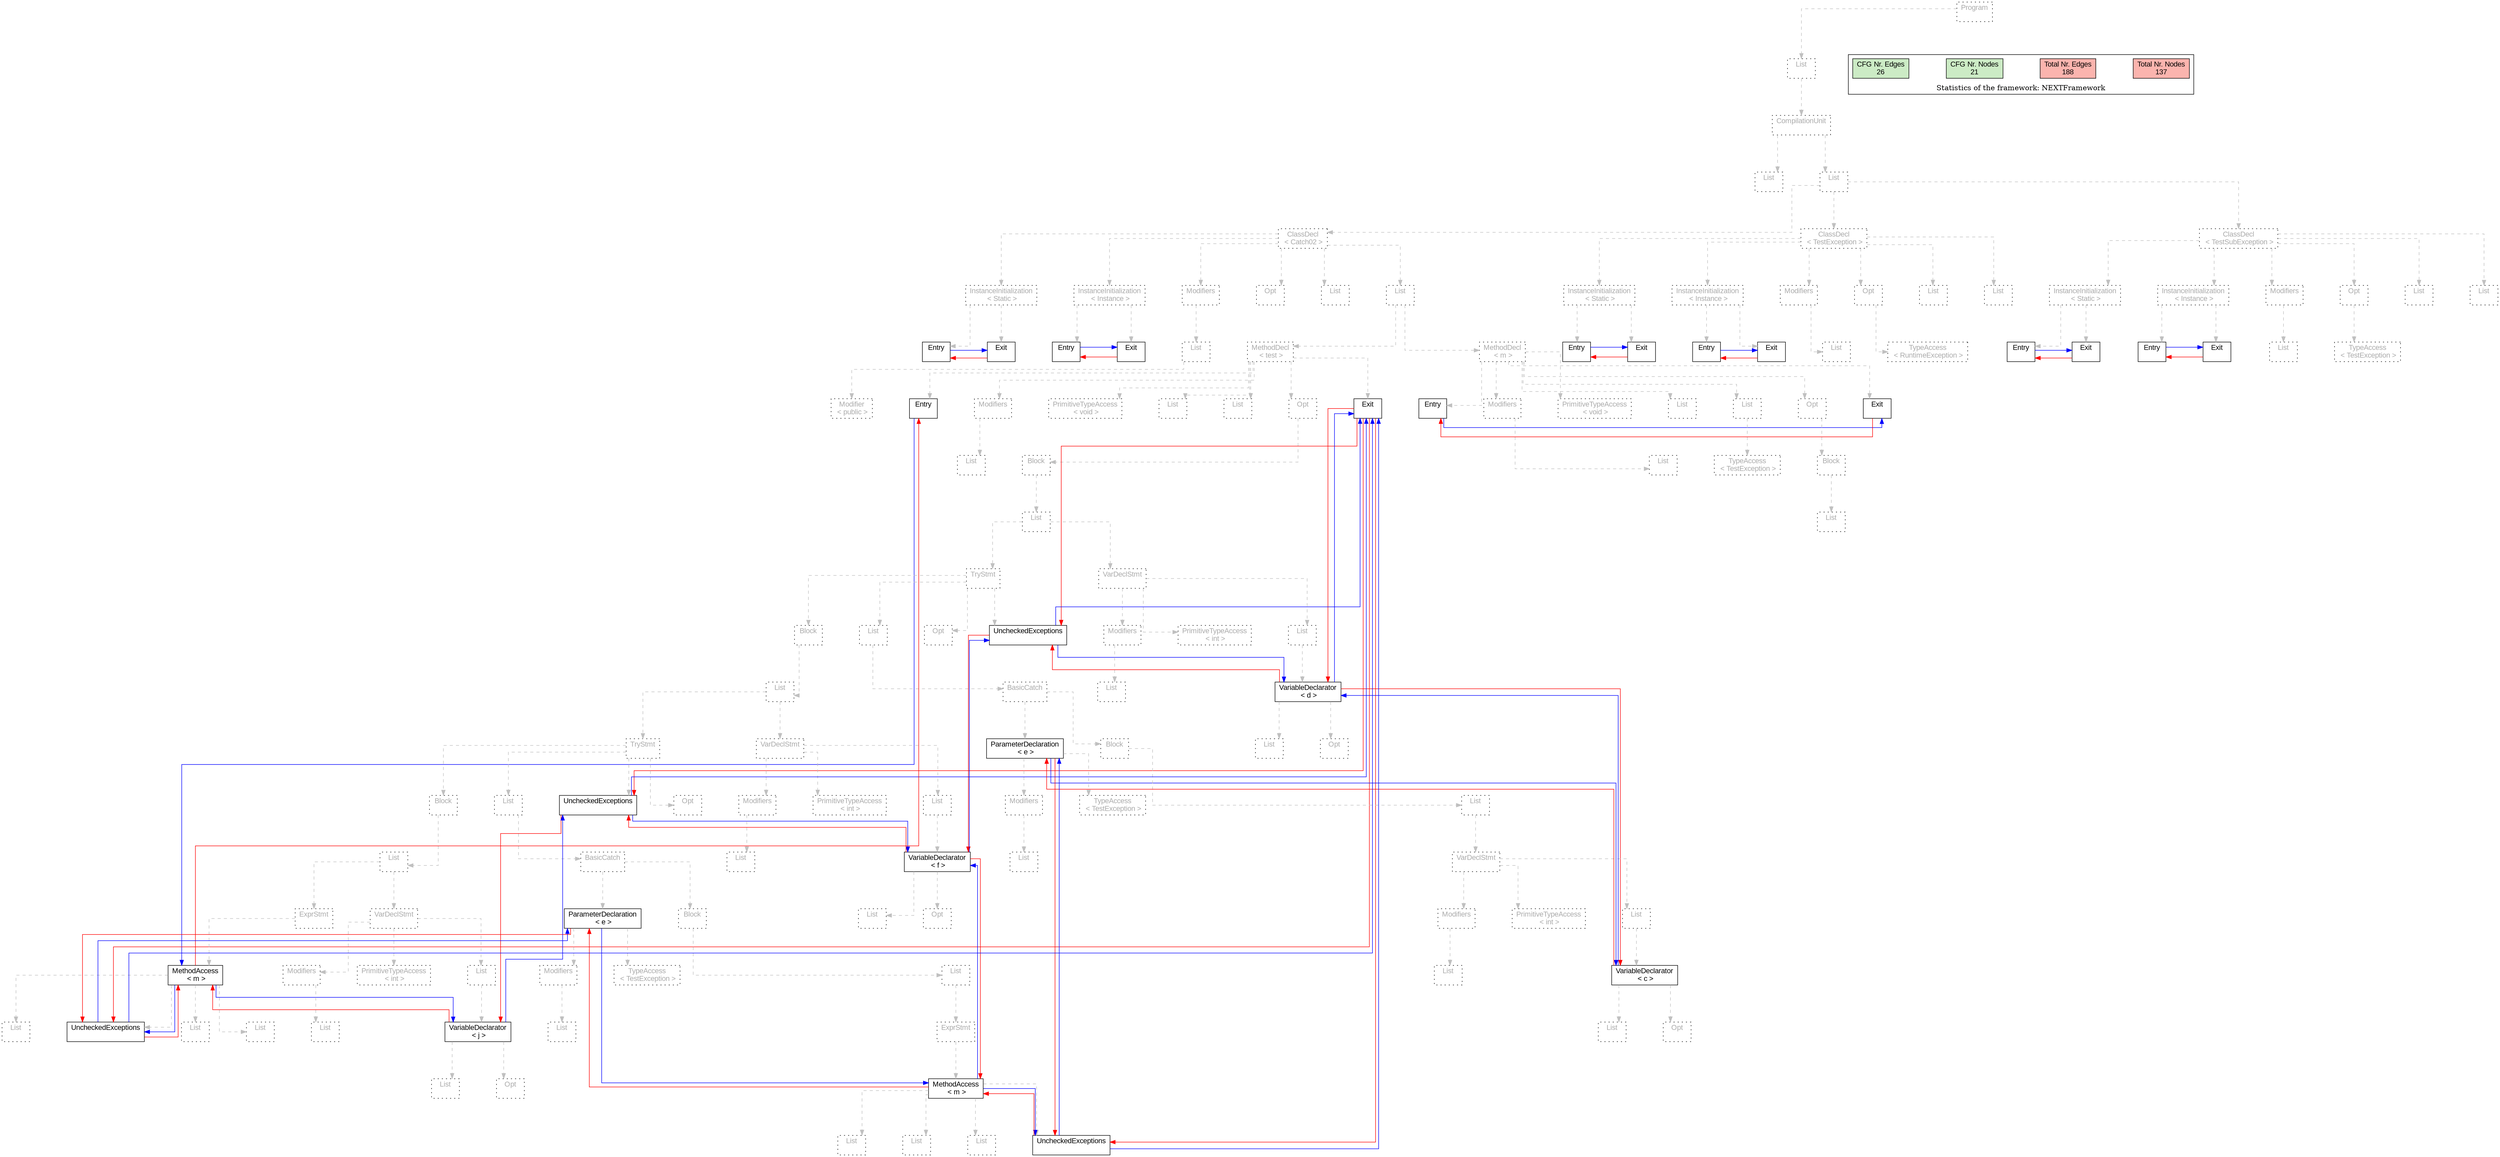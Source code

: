 digraph G {
graph [splines=ortho, nodesep="1", ranksep="1"]
node [shape=rect, fontname=Arial];
{ rank = same; "Program[0]"}
{ rank = same; "List[1]"}
{ rank = same; "CompilationUnit[2]"}
{ rank = same; "List[3]"; "List[4]"}
{ rank = same; "ClassDecl[5]"; "ClassDecl[119]"; "ClassDecl[142]"}
{ rank = same; "Modifiers[22]"; "Opt[25]"; "List[26]"; "List[27]"; "InstanceInitialization[6]"; "InstanceInitialization[14]"; "Modifiers[136]"; "Opt[138]"; "List[140]"; "List[141]"; "InstanceInitialization[120]"; "InstanceInitialization[128]"; "Modifiers[159]"; "Opt[161]"; "List[163]"; "List[164]"; "InstanceInitialization[143]"; "InstanceInitialization[151]"}
{ rank = same; "List[23]"; "MethodDecl[28]"; "MethodDecl[108]"; "Entry[7]"; "Exit[8]"; "Entry[15]"; "Exit[16]"; "List[137]"; "TypeAccess[139]"; "Entry[121]"; "Exit[122]"; "Entry[129]"; "Exit[130]"; "List[160]"; "TypeAccess[162]"; "Entry[144]"; "Exit[145]"; "Entry[152]"; "Exit[153]"}
{ rank = same; "Modifier[24]"; "Entry[29]"; "Modifiers[30]"; "PrimitiveTypeAccess[32]"; "List[33]"; "List[34]"; "Opt[35]"; "Exit[36]"; "Entry[109]"; "Modifiers[110]"; "PrimitiveTypeAccess[112]"; "List[113]"; "List[114]"; "Opt[116]"; "Exit[117]"}
{ rank = same; "List[31]"; "Block[36]"; "List[111]"; "TypeAccess[115]"; "Block[117]"}
{ rank = same; "List[37]"; "List[118]"}
{ rank = same; "TryStmt[38]"; "VarDeclStmt[100]"}
{ rank = same; "Block[39]"; "List[82]"; "Opt[98]"; "UncheckedExceptions[99]"; "Modifiers[101]"; "PrimitiveTypeAccess[103]"; "List[104]"}
{ rank = same; "List[40]"; "BasicCatch[83]"; "List[102]"; "VariableDeclarator[105]"}
{ rank = same; "TryStmt[41]"; "VarDeclStmt[74]"; "ParameterDeclaration[84]"; "Block[88]"; "List[106]"; "Opt[107]"}
{ rank = same; "Block[42]"; "List[58]"; "Opt[72]"; "UncheckedExceptions[73]"; "Modifiers[75]"; "PrimitiveTypeAccess[77]"; "List[78]"; "Modifiers[85]"; "TypeAccess[87]"; "List[89]"}
{ rank = same; "List[43]"; "BasicCatch[59]"; "List[76]"; "VariableDeclarator[79]"; "List[86]"; "VarDeclStmt[90]"}
{ rank = same; "MethodAccess[45]"; "Modifiers[51]"; "PrimitiveTypeAccess[53]"; "List[54]"; "Modifiers[61]"; "TypeAccess[63]"; "List[65]"; "List[92]"; "VariableDeclarator[95]"}
{ rank = same; "ExprStmt[44]"; "VarDeclStmt[50]"; "ParameterDeclaration[60]"; "Block[64]"; "List[80]"; "Opt[81]"; "Modifiers[91]"; "PrimitiveTypeAccess[93]"; "List[94]"}
{ rank = same; "List[56]"; "Opt[57]"; "MethodAccess[67]"}
{ rank = same; "List[47]"; "List[48]"; "List[49]"; "UncheckedExceptions[46]"; "List[52]"; "VariableDeclarator[55]"; "List[62]"; "ExprStmt[66]"; "List[96]"; "Opt[97]"}
{ rank = same; "List[69]"; "List[70]"; "List[71]"; "UncheckedExceptions[68]"}
"Program[0]" [label="Program\n ", style= dotted   fillcolor="#eeeeee" fontcolor="#aaaaaa"  ]
"List[1]" [label="List\n ", style= dotted   fillcolor="#eeeeee" fontcolor="#aaaaaa"  ]
"CompilationUnit[2]" [label="CompilationUnit\n ", style= dotted   fillcolor="#eeeeee" fontcolor="#aaaaaa"  ]
"List[3]" [label="List\n ", style= dotted   fillcolor="#eeeeee" fontcolor="#aaaaaa"  ]
"List[4]" [label="List\n ", style= dotted   fillcolor="#eeeeee" fontcolor="#aaaaaa"  ]
"ClassDecl[5]" [label="ClassDecl\n < Catch02 >", style= dotted   fillcolor="#eeeeee" fontcolor="#aaaaaa"  ]
"Modifiers[22]" [label="Modifiers\n ", style= dotted   fillcolor="#eeeeee" fontcolor="#aaaaaa"  ]
"List[23]" [label="List\n ", style= dotted   fillcolor="#eeeeee" fontcolor="#aaaaaa"  ]
"Modifier[24]" [label="Modifier\n < public >", style= dotted   fillcolor="#eeeeee" fontcolor="#aaaaaa"  ]
"Opt[25]" [label="Opt\n ", style= dotted   fillcolor="#eeeeee" fontcolor="#aaaaaa"  ]
"List[26]" [label="List\n ", style= dotted   fillcolor="#eeeeee" fontcolor="#aaaaaa"  ]
"List[27]" [label="List\n ", style= dotted   fillcolor="#eeeeee" fontcolor="#aaaaaa"  ]
"MethodDecl[28]" [label="MethodDecl\n < test >", style= dotted   fillcolor="#eeeeee" fontcolor="#aaaaaa"  ]
"Entry[29]" [label="Entry\n ", fillcolor=white   style=filled  ]
"Modifiers[30]" [label="Modifiers\n ", style= dotted   fillcolor="#eeeeee" fontcolor="#aaaaaa"  ]
"List[31]" [label="List\n ", style= dotted   fillcolor="#eeeeee" fontcolor="#aaaaaa"  ]
"PrimitiveTypeAccess[32]" [label="PrimitiveTypeAccess\n < void >", style= dotted   fillcolor="#eeeeee" fontcolor="#aaaaaa"  ]
"List[33]" [label="List\n ", style= dotted   fillcolor="#eeeeee" fontcolor="#aaaaaa"  ]
"List[34]" [label="List\n ", style= dotted   fillcolor="#eeeeee" fontcolor="#aaaaaa"  ]
"Opt[35]" [label="Opt\n ", style= dotted   fillcolor="#eeeeee" fontcolor="#aaaaaa"  ]
"Block[36]" [label="Block\n ", style= dotted   fillcolor="#eeeeee" fontcolor="#aaaaaa"  ]
"List[37]" [label="List\n ", style= dotted   fillcolor="#eeeeee" fontcolor="#aaaaaa"  ]
"TryStmt[38]" [label="TryStmt\n ", style= dotted   fillcolor="#eeeeee" fontcolor="#aaaaaa"  ]
"Block[39]" [label="Block\n ", style= dotted   fillcolor="#eeeeee" fontcolor="#aaaaaa"  ]
"List[40]" [label="List\n ", style= dotted   fillcolor="#eeeeee" fontcolor="#aaaaaa"  ]
"TryStmt[41]" [label="TryStmt\n ", style= dotted   fillcolor="#eeeeee" fontcolor="#aaaaaa"  ]
"Block[42]" [label="Block\n ", style= dotted   fillcolor="#eeeeee" fontcolor="#aaaaaa"  ]
"List[43]" [label="List\n ", style= dotted   fillcolor="#eeeeee" fontcolor="#aaaaaa"  ]
"ExprStmt[44]" [label="ExprStmt\n ", style= dotted   fillcolor="#eeeeee" fontcolor="#aaaaaa"  ]
"MethodAccess[45]" [label="MethodAccess\n < m >", fillcolor=white   style=filled  ]
"List[47]" [label="List\n ", style= dotted   fillcolor="#eeeeee" fontcolor="#aaaaaa"  ]
"List[48]" [label="List\n ", style= dotted   fillcolor="#eeeeee" fontcolor="#aaaaaa"  ]
"List[49]" [label="List\n ", style= dotted   fillcolor="#eeeeee" fontcolor="#aaaaaa"  ]
"UncheckedExceptions[46]" [label="UncheckedExceptions\n ", fillcolor=white   style=filled  ]
"VarDeclStmt[50]" [label="VarDeclStmt\n ", style= dotted   fillcolor="#eeeeee" fontcolor="#aaaaaa"  ]
"Modifiers[51]" [label="Modifiers\n ", style= dotted   fillcolor="#eeeeee" fontcolor="#aaaaaa"  ]
"List[52]" [label="List\n ", style= dotted   fillcolor="#eeeeee" fontcolor="#aaaaaa"  ]
"PrimitiveTypeAccess[53]" [label="PrimitiveTypeAccess\n < int >", style= dotted   fillcolor="#eeeeee" fontcolor="#aaaaaa"  ]
"List[54]" [label="List\n ", style= dotted   fillcolor="#eeeeee" fontcolor="#aaaaaa"  ]
"VariableDeclarator[55]" [label="VariableDeclarator\n < j >", fillcolor=white   style=filled  ]
"List[56]" [label="List\n ", style= dotted   fillcolor="#eeeeee" fontcolor="#aaaaaa"  ]
"Opt[57]" [label="Opt\n ", style= dotted   fillcolor="#eeeeee" fontcolor="#aaaaaa"  ]
"List[58]" [label="List\n ", style= dotted   fillcolor="#eeeeee" fontcolor="#aaaaaa"  ]
"BasicCatch[59]" [label="BasicCatch\n ", style= dotted   fillcolor="#eeeeee" fontcolor="#aaaaaa"  ]
"ParameterDeclaration[60]" [label="ParameterDeclaration\n < e >", fillcolor=white   style=filled  ]
"Modifiers[61]" [label="Modifiers\n ", style= dotted   fillcolor="#eeeeee" fontcolor="#aaaaaa"  ]
"List[62]" [label="List\n ", style= dotted   fillcolor="#eeeeee" fontcolor="#aaaaaa"  ]
"TypeAccess[63]" [label="TypeAccess\n < TestException >", style= dotted   fillcolor="#eeeeee" fontcolor="#aaaaaa"  ]
"Block[64]" [label="Block\n ", style= dotted   fillcolor="#eeeeee" fontcolor="#aaaaaa"  ]
"List[65]" [label="List\n ", style= dotted   fillcolor="#eeeeee" fontcolor="#aaaaaa"  ]
"ExprStmt[66]" [label="ExprStmt\n ", style= dotted   fillcolor="#eeeeee" fontcolor="#aaaaaa"  ]
"MethodAccess[67]" [label="MethodAccess\n < m >", fillcolor=white   style=filled  ]
"List[69]" [label="List\n ", style= dotted   fillcolor="#eeeeee" fontcolor="#aaaaaa"  ]
"List[70]" [label="List\n ", style= dotted   fillcolor="#eeeeee" fontcolor="#aaaaaa"  ]
"List[71]" [label="List\n ", style= dotted   fillcolor="#eeeeee" fontcolor="#aaaaaa"  ]
"UncheckedExceptions[68]" [label="UncheckedExceptions\n ", fillcolor=white   style=filled  ]
"Opt[72]" [label="Opt\n ", style= dotted   fillcolor="#eeeeee" fontcolor="#aaaaaa"  ]
"UncheckedExceptions[73]" [label="UncheckedExceptions\n ", fillcolor=white   style=filled  ]
"VarDeclStmt[74]" [label="VarDeclStmt\n ", style= dotted   fillcolor="#eeeeee" fontcolor="#aaaaaa"  ]
"Modifiers[75]" [label="Modifiers\n ", style= dotted   fillcolor="#eeeeee" fontcolor="#aaaaaa"  ]
"List[76]" [label="List\n ", style= dotted   fillcolor="#eeeeee" fontcolor="#aaaaaa"  ]
"PrimitiveTypeAccess[77]" [label="PrimitiveTypeAccess\n < int >", style= dotted   fillcolor="#eeeeee" fontcolor="#aaaaaa"  ]
"List[78]" [label="List\n ", style= dotted   fillcolor="#eeeeee" fontcolor="#aaaaaa"  ]
"VariableDeclarator[79]" [label="VariableDeclarator\n < f >", fillcolor=white   style=filled  ]
"List[80]" [label="List\n ", style= dotted   fillcolor="#eeeeee" fontcolor="#aaaaaa"  ]
"Opt[81]" [label="Opt\n ", style= dotted   fillcolor="#eeeeee" fontcolor="#aaaaaa"  ]
"List[82]" [label="List\n ", style= dotted   fillcolor="#eeeeee" fontcolor="#aaaaaa"  ]
"BasicCatch[83]" [label="BasicCatch\n ", style= dotted   fillcolor="#eeeeee" fontcolor="#aaaaaa"  ]
"ParameterDeclaration[84]" [label="ParameterDeclaration\n < e >", fillcolor=white   style=filled  ]
"Modifiers[85]" [label="Modifiers\n ", style= dotted   fillcolor="#eeeeee" fontcolor="#aaaaaa"  ]
"List[86]" [label="List\n ", style= dotted   fillcolor="#eeeeee" fontcolor="#aaaaaa"  ]
"TypeAccess[87]" [label="TypeAccess\n < TestException >", style= dotted   fillcolor="#eeeeee" fontcolor="#aaaaaa"  ]
"Block[88]" [label="Block\n ", style= dotted   fillcolor="#eeeeee" fontcolor="#aaaaaa"  ]
"List[89]" [label="List\n ", style= dotted   fillcolor="#eeeeee" fontcolor="#aaaaaa"  ]
"VarDeclStmt[90]" [label="VarDeclStmt\n ", style= dotted   fillcolor="#eeeeee" fontcolor="#aaaaaa"  ]
"Modifiers[91]" [label="Modifiers\n ", style= dotted   fillcolor="#eeeeee" fontcolor="#aaaaaa"  ]
"List[92]" [label="List\n ", style= dotted   fillcolor="#eeeeee" fontcolor="#aaaaaa"  ]
"PrimitiveTypeAccess[93]" [label="PrimitiveTypeAccess\n < int >", style= dotted   fillcolor="#eeeeee" fontcolor="#aaaaaa"  ]
"List[94]" [label="List\n ", style= dotted   fillcolor="#eeeeee" fontcolor="#aaaaaa"  ]
"VariableDeclarator[95]" [label="VariableDeclarator\n < c >", fillcolor=white   style=filled  ]
"List[96]" [label="List\n ", style= dotted   fillcolor="#eeeeee" fontcolor="#aaaaaa"  ]
"Opt[97]" [label="Opt\n ", style= dotted   fillcolor="#eeeeee" fontcolor="#aaaaaa"  ]
"Opt[98]" [label="Opt\n ", style= dotted   fillcolor="#eeeeee" fontcolor="#aaaaaa"  ]
"UncheckedExceptions[99]" [label="UncheckedExceptions\n ", fillcolor=white   style=filled  ]
"VarDeclStmt[100]" [label="VarDeclStmt\n ", style= dotted   fillcolor="#eeeeee" fontcolor="#aaaaaa"  ]
"Modifiers[101]" [label="Modifiers\n ", style= dotted   fillcolor="#eeeeee" fontcolor="#aaaaaa"  ]
"List[102]" [label="List\n ", style= dotted   fillcolor="#eeeeee" fontcolor="#aaaaaa"  ]
"PrimitiveTypeAccess[103]" [label="PrimitiveTypeAccess\n < int >", style= dotted   fillcolor="#eeeeee" fontcolor="#aaaaaa"  ]
"List[104]" [label="List\n ", style= dotted   fillcolor="#eeeeee" fontcolor="#aaaaaa"  ]
"VariableDeclarator[105]" [label="VariableDeclarator\n < d >", fillcolor=white   style=filled  ]
"List[106]" [label="List\n ", style= dotted   fillcolor="#eeeeee" fontcolor="#aaaaaa"  ]
"Opt[107]" [label="Opt\n ", style= dotted   fillcolor="#eeeeee" fontcolor="#aaaaaa"  ]
"Exit[36]" [label="Exit\n ", fillcolor=white   style=filled  ]
"MethodDecl[108]" [label="MethodDecl\n < m >", style= dotted   fillcolor="#eeeeee" fontcolor="#aaaaaa"  ]
"Entry[109]" [label="Entry\n ", fillcolor=white   style=filled  ]
"Modifiers[110]" [label="Modifiers\n ", style= dotted   fillcolor="#eeeeee" fontcolor="#aaaaaa"  ]
"List[111]" [label="List\n ", style= dotted   fillcolor="#eeeeee" fontcolor="#aaaaaa"  ]
"PrimitiveTypeAccess[112]" [label="PrimitiveTypeAccess\n < void >", style= dotted   fillcolor="#eeeeee" fontcolor="#aaaaaa"  ]
"List[113]" [label="List\n ", style= dotted   fillcolor="#eeeeee" fontcolor="#aaaaaa"  ]
"List[114]" [label="List\n ", style= dotted   fillcolor="#eeeeee" fontcolor="#aaaaaa"  ]
"TypeAccess[115]" [label="TypeAccess\n < TestException >", style= dotted   fillcolor="#eeeeee" fontcolor="#aaaaaa"  ]
"Opt[116]" [label="Opt\n ", style= dotted   fillcolor="#eeeeee" fontcolor="#aaaaaa"  ]
"Block[117]" [label="Block\n ", style= dotted   fillcolor="#eeeeee" fontcolor="#aaaaaa"  ]
"List[118]" [label="List\n ", style= dotted   fillcolor="#eeeeee" fontcolor="#aaaaaa"  ]
"Exit[117]" [label="Exit\n ", fillcolor=white   style=filled  ]
"InstanceInitialization[6]" [label="InstanceInitialization\n < Instance >", style= dotted   fillcolor="#eeeeee" fontcolor="#aaaaaa"  ]
"Entry[7]" [label="Entry\n ", fillcolor=white   style=filled  ]
"Exit[8]" [label="Exit\n ", fillcolor=white   style=filled  ]
"InstanceInitialization[14]" [label="InstanceInitialization\n < Static >", style= dotted   fillcolor="#eeeeee" fontcolor="#aaaaaa"  ]
"Entry[15]" [label="Entry\n ", fillcolor=white   style=filled  ]
"Exit[16]" [label="Exit\n ", fillcolor=white   style=filled  ]
"ClassDecl[119]" [label="ClassDecl\n < TestException >", style= dotted   fillcolor="#eeeeee" fontcolor="#aaaaaa"  ]
"Modifiers[136]" [label="Modifiers\n ", style= dotted   fillcolor="#eeeeee" fontcolor="#aaaaaa"  ]
"List[137]" [label="List\n ", style= dotted   fillcolor="#eeeeee" fontcolor="#aaaaaa"  ]
"Opt[138]" [label="Opt\n ", style= dotted   fillcolor="#eeeeee" fontcolor="#aaaaaa"  ]
"TypeAccess[139]" [label="TypeAccess\n < RuntimeException >", style= dotted   fillcolor="#eeeeee" fontcolor="#aaaaaa"  ]
"List[140]" [label="List\n ", style= dotted   fillcolor="#eeeeee" fontcolor="#aaaaaa"  ]
"List[141]" [label="List\n ", style= dotted   fillcolor="#eeeeee" fontcolor="#aaaaaa"  ]
"InstanceInitialization[120]" [label="InstanceInitialization\n < Instance >", style= dotted   fillcolor="#eeeeee" fontcolor="#aaaaaa"  ]
"Entry[121]" [label="Entry\n ", fillcolor=white   style=filled  ]
"Exit[122]" [label="Exit\n ", fillcolor=white   style=filled  ]
"InstanceInitialization[128]" [label="InstanceInitialization\n < Static >", style= dotted   fillcolor="#eeeeee" fontcolor="#aaaaaa"  ]
"Entry[129]" [label="Entry\n ", fillcolor=white   style=filled  ]
"Exit[130]" [label="Exit\n ", fillcolor=white   style=filled  ]
"ClassDecl[142]" [label="ClassDecl\n < TestSubException >", style= dotted   fillcolor="#eeeeee" fontcolor="#aaaaaa"  ]
"Modifiers[159]" [label="Modifiers\n ", style= dotted   fillcolor="#eeeeee" fontcolor="#aaaaaa"  ]
"List[160]" [label="List\n ", style= dotted   fillcolor="#eeeeee" fontcolor="#aaaaaa"  ]
"Opt[161]" [label="Opt\n ", style= dotted   fillcolor="#eeeeee" fontcolor="#aaaaaa"  ]
"TypeAccess[162]" [label="TypeAccess\n < TestException >", style= dotted   fillcolor="#eeeeee" fontcolor="#aaaaaa"  ]
"List[163]" [label="List\n ", style= dotted   fillcolor="#eeeeee" fontcolor="#aaaaaa"  ]
"List[164]" [label="List\n ", style= dotted   fillcolor="#eeeeee" fontcolor="#aaaaaa"  ]
"InstanceInitialization[143]" [label="InstanceInitialization\n < Instance >", style= dotted   fillcolor="#eeeeee" fontcolor="#aaaaaa"  ]
"Entry[144]" [label="Entry\n ", fillcolor=white   style=filled  ]
"Exit[145]" [label="Exit\n ", fillcolor=white   style=filled  ]
"InstanceInitialization[151]" [label="InstanceInitialization\n < Static >", style= dotted   fillcolor="#eeeeee" fontcolor="#aaaaaa"  ]
"Entry[152]" [label="Entry\n ", fillcolor=white   style=filled  ]
"Exit[153]" [label="Exit\n ", fillcolor=white   style=filled  ]
"CompilationUnit[2]" -> "List[3]" [style=dashed, color=gray]
"List[23]" -> "Modifier[24]" [style=dashed, color=gray]
"Modifiers[22]" -> "List[23]" [style=dashed, color=gray]
"ClassDecl[5]" -> "Modifiers[22]" [style=dashed, color=gray]
"ClassDecl[5]" -> "Opt[25]" [style=dashed, color=gray]
"ClassDecl[5]" -> "List[26]" [style=dashed, color=gray]
"MethodDecl[28]" -> "Entry[29]" [style=dashed, color=gray]
"Modifiers[30]" -> "List[31]" [style=dashed, color=gray]
"MethodDecl[28]" -> "Modifiers[30]" [style=dashed, color=gray]
"MethodDecl[28]" -> "PrimitiveTypeAccess[32]" [style=dashed, color=gray]
"MethodDecl[28]" -> "List[33]" [style=dashed, color=gray]
"MethodDecl[28]" -> "List[34]" [style=dashed, color=gray]
"MethodAccess[45]" -> "List[47]" [style=dashed, color=gray]
"MethodAccess[45]" -> "List[48]" [style=dashed, color=gray]
"MethodAccess[45]" -> "List[49]" [style=dashed, color=gray]
"MethodAccess[45]" -> "UncheckedExceptions[46]" [style=dashed, color=gray]
"ExprStmt[44]" -> "MethodAccess[45]" [style=dashed, color=gray]
"List[43]" -> "ExprStmt[44]" [style=dashed, color=gray]
"Modifiers[51]" -> "List[52]" [style=dashed, color=gray]
"VarDeclStmt[50]" -> "Modifiers[51]" [style=dashed, color=gray]
"VarDeclStmt[50]" -> "PrimitiveTypeAccess[53]" [style=dashed, color=gray]
"VariableDeclarator[55]" -> "List[56]" [style=dashed, color=gray]
"VariableDeclarator[55]" -> "Opt[57]" [style=dashed, color=gray]
"List[54]" -> "VariableDeclarator[55]" [style=dashed, color=gray]
"VarDeclStmt[50]" -> "List[54]" [style=dashed, color=gray]
"List[43]" -> "VarDeclStmt[50]" [style=dashed, color=gray]
"Block[42]" -> "List[43]" [style=dashed, color=gray]
"TryStmt[41]" -> "Block[42]" [style=dashed, color=gray]
"Modifiers[61]" -> "List[62]" [style=dashed, color=gray]
"ParameterDeclaration[60]" -> "Modifiers[61]" [style=dashed, color=gray]
"ParameterDeclaration[60]" -> "TypeAccess[63]" [style=dashed, color=gray]
"BasicCatch[59]" -> "ParameterDeclaration[60]" [style=dashed, color=gray]
"MethodAccess[67]" -> "List[69]" [style=dashed, color=gray]
"MethodAccess[67]" -> "List[70]" [style=dashed, color=gray]
"MethodAccess[67]" -> "List[71]" [style=dashed, color=gray]
"MethodAccess[67]" -> "UncheckedExceptions[68]" [style=dashed, color=gray]
"ExprStmt[66]" -> "MethodAccess[67]" [style=dashed, color=gray]
"List[65]" -> "ExprStmt[66]" [style=dashed, color=gray]
"Block[64]" -> "List[65]" [style=dashed, color=gray]
"BasicCatch[59]" -> "Block[64]" [style=dashed, color=gray]
"List[58]" -> "BasicCatch[59]" [style=dashed, color=gray]
"TryStmt[41]" -> "List[58]" [style=dashed, color=gray]
"TryStmt[41]" -> "Opt[72]" [style=dashed, color=gray]
"TryStmt[41]" -> "UncheckedExceptions[73]" [style=dashed, color=gray]
"List[40]" -> "TryStmt[41]" [style=dashed, color=gray]
"Modifiers[75]" -> "List[76]" [style=dashed, color=gray]
"VarDeclStmt[74]" -> "Modifiers[75]" [style=dashed, color=gray]
"VarDeclStmt[74]" -> "PrimitiveTypeAccess[77]" [style=dashed, color=gray]
"VariableDeclarator[79]" -> "List[80]" [style=dashed, color=gray]
"VariableDeclarator[79]" -> "Opt[81]" [style=dashed, color=gray]
"List[78]" -> "VariableDeclarator[79]" [style=dashed, color=gray]
"VarDeclStmt[74]" -> "List[78]" [style=dashed, color=gray]
"List[40]" -> "VarDeclStmt[74]" [style=dashed, color=gray]
"Block[39]" -> "List[40]" [style=dashed, color=gray]
"TryStmt[38]" -> "Block[39]" [style=dashed, color=gray]
"Modifiers[85]" -> "List[86]" [style=dashed, color=gray]
"ParameterDeclaration[84]" -> "Modifiers[85]" [style=dashed, color=gray]
"ParameterDeclaration[84]" -> "TypeAccess[87]" [style=dashed, color=gray]
"BasicCatch[83]" -> "ParameterDeclaration[84]" [style=dashed, color=gray]
"Modifiers[91]" -> "List[92]" [style=dashed, color=gray]
"VarDeclStmt[90]" -> "Modifiers[91]" [style=dashed, color=gray]
"VarDeclStmt[90]" -> "PrimitiveTypeAccess[93]" [style=dashed, color=gray]
"VariableDeclarator[95]" -> "List[96]" [style=dashed, color=gray]
"VariableDeclarator[95]" -> "Opt[97]" [style=dashed, color=gray]
"List[94]" -> "VariableDeclarator[95]" [style=dashed, color=gray]
"VarDeclStmt[90]" -> "List[94]" [style=dashed, color=gray]
"List[89]" -> "VarDeclStmt[90]" [style=dashed, color=gray]
"Block[88]" -> "List[89]" [style=dashed, color=gray]
"BasicCatch[83]" -> "Block[88]" [style=dashed, color=gray]
"List[82]" -> "BasicCatch[83]" [style=dashed, color=gray]
"TryStmt[38]" -> "List[82]" [style=dashed, color=gray]
"TryStmt[38]" -> "Opt[98]" [style=dashed, color=gray]
"TryStmt[38]" -> "UncheckedExceptions[99]" [style=dashed, color=gray]
"List[37]" -> "TryStmt[38]" [style=dashed, color=gray]
"Modifiers[101]" -> "List[102]" [style=dashed, color=gray]
"VarDeclStmt[100]" -> "Modifiers[101]" [style=dashed, color=gray]
"VarDeclStmt[100]" -> "PrimitiveTypeAccess[103]" [style=dashed, color=gray]
"VariableDeclarator[105]" -> "List[106]" [style=dashed, color=gray]
"VariableDeclarator[105]" -> "Opt[107]" [style=dashed, color=gray]
"List[104]" -> "VariableDeclarator[105]" [style=dashed, color=gray]
"VarDeclStmt[100]" -> "List[104]" [style=dashed, color=gray]
"List[37]" -> "VarDeclStmt[100]" [style=dashed, color=gray]
"Block[36]" -> "List[37]" [style=dashed, color=gray]
"Opt[35]" -> "Block[36]" [style=dashed, color=gray]
"MethodDecl[28]" -> "Opt[35]" [style=dashed, color=gray]
"MethodDecl[28]" -> "Exit[36]" [style=dashed, color=gray]
"List[27]" -> "MethodDecl[28]" [style=dashed, color=gray]
"MethodDecl[108]" -> "Entry[109]" [style=dashed, color=gray]
"Modifiers[110]" -> "List[111]" [style=dashed, color=gray]
"MethodDecl[108]" -> "Modifiers[110]" [style=dashed, color=gray]
"MethodDecl[108]" -> "PrimitiveTypeAccess[112]" [style=dashed, color=gray]
"MethodDecl[108]" -> "List[113]" [style=dashed, color=gray]
"List[114]" -> "TypeAccess[115]" [style=dashed, color=gray]
"MethodDecl[108]" -> "List[114]" [style=dashed, color=gray]
"Block[117]" -> "List[118]" [style=dashed, color=gray]
"Opt[116]" -> "Block[117]" [style=dashed, color=gray]
"MethodDecl[108]" -> "Opt[116]" [style=dashed, color=gray]
"MethodDecl[108]" -> "Exit[117]" [style=dashed, color=gray]
"List[27]" -> "MethodDecl[108]" [style=dashed, color=gray]
"ClassDecl[5]" -> "List[27]" [style=dashed, color=gray]
"InstanceInitialization[6]" -> "Entry[7]" [style=dashed, color=gray]
"InstanceInitialization[6]" -> "Exit[8]" [style=dashed, color=gray]
"InstanceInitialization[14]" -> "Entry[15]" [style=dashed, color=gray]
"InstanceInitialization[14]" -> "Exit[16]" [style=dashed, color=gray]
"ClassDecl[5]" -> "InstanceInitialization[6]" [style=dashed, color=gray]
"ClassDecl[5]" -> "InstanceInitialization[14]" [style=dashed, color=gray]
"List[4]" -> "ClassDecl[5]" [style=dashed, color=gray]
"Modifiers[136]" -> "List[137]" [style=dashed, color=gray]
"ClassDecl[119]" -> "Modifiers[136]" [style=dashed, color=gray]
"Opt[138]" -> "TypeAccess[139]" [style=dashed, color=gray]
"ClassDecl[119]" -> "Opt[138]" [style=dashed, color=gray]
"ClassDecl[119]" -> "List[140]" [style=dashed, color=gray]
"ClassDecl[119]" -> "List[141]" [style=dashed, color=gray]
"InstanceInitialization[120]" -> "Entry[121]" [style=dashed, color=gray]
"InstanceInitialization[120]" -> "Exit[122]" [style=dashed, color=gray]
"InstanceInitialization[128]" -> "Entry[129]" [style=dashed, color=gray]
"InstanceInitialization[128]" -> "Exit[130]" [style=dashed, color=gray]
"ClassDecl[119]" -> "InstanceInitialization[120]" [style=dashed, color=gray]
"ClassDecl[119]" -> "InstanceInitialization[128]" [style=dashed, color=gray]
"List[4]" -> "ClassDecl[119]" [style=dashed, color=gray]
"Modifiers[159]" -> "List[160]" [style=dashed, color=gray]
"ClassDecl[142]" -> "Modifiers[159]" [style=dashed, color=gray]
"Opt[161]" -> "TypeAccess[162]" [style=dashed, color=gray]
"ClassDecl[142]" -> "Opt[161]" [style=dashed, color=gray]
"ClassDecl[142]" -> "List[163]" [style=dashed, color=gray]
"ClassDecl[142]" -> "List[164]" [style=dashed, color=gray]
"InstanceInitialization[143]" -> "Entry[144]" [style=dashed, color=gray]
"InstanceInitialization[143]" -> "Exit[145]" [style=dashed, color=gray]
"InstanceInitialization[151]" -> "Entry[152]" [style=dashed, color=gray]
"InstanceInitialization[151]" -> "Exit[153]" [style=dashed, color=gray]
"ClassDecl[142]" -> "InstanceInitialization[143]" [style=dashed, color=gray]
"ClassDecl[142]" -> "InstanceInitialization[151]" [style=dashed, color=gray]
"List[4]" -> "ClassDecl[142]" [style=dashed, color=gray]
"CompilationUnit[2]" -> "List[4]" [style=dashed, color=gray]
"List[1]" -> "CompilationUnit[2]" [style=dashed, color=gray]
"Program[0]" -> "List[1]" [style=dashed, color=gray]
"Exit[16]" -> "Entry[15]" [color=red, constraint=false]
"Entry[15]" -> "Exit[16]" [color=blue, constraint=false, xlabel=" "] 
"Exit[8]" -> "Entry[7]" [color=red, constraint=false]
"Entry[7]" -> "Exit[8]" [color=blue, constraint=false, xlabel=" "] 
"Exit[36]" -> "UncheckedExceptions[99]" [color=red, constraint=false]
"Exit[36]" -> "UncheckedExceptions[73]" [color=red, constraint=false]
"Exit[36]" -> "UncheckedExceptions[46]" [color=red, constraint=false]
"Exit[36]" -> "UncheckedExceptions[68]" [color=red, constraint=false]
"Exit[36]" -> "VariableDeclarator[105]" [color=red, constraint=false]
"VariableDeclarator[105]" -> "Exit[36]" [color=blue, constraint=false, xlabel=" "] 
"VariableDeclarator[105]" -> "UncheckedExceptions[99]" [color=red, constraint=false]
"VariableDeclarator[105]" -> "VariableDeclarator[95]" [color=red, constraint=false]
"UncheckedExceptions[99]" -> "Exit[36]" [color=blue, constraint=false, xlabel=" "] 
"UncheckedExceptions[99]" -> "VariableDeclarator[105]" [color=blue, constraint=false, xlabel=" "] 
"UncheckedExceptions[99]" -> "VariableDeclarator[79]" [color=red, constraint=false]
"VariableDeclarator[79]" -> "UncheckedExceptions[99]" [color=blue, constraint=false, xlabel=" "] 
"VariableDeclarator[79]" -> "UncheckedExceptions[73]" [color=red, constraint=false]
"VariableDeclarator[79]" -> "MethodAccess[67]" [color=red, constraint=false]
"UncheckedExceptions[73]" -> "Exit[36]" [color=blue, constraint=false, xlabel=" "] 
"UncheckedExceptions[73]" -> "VariableDeclarator[79]" [color=blue, constraint=false, xlabel=" "] 
"UncheckedExceptions[73]" -> "VariableDeclarator[55]" [color=red, constraint=false]
"VariableDeclarator[55]" -> "UncheckedExceptions[73]" [color=blue, constraint=false, xlabel=" "] 
"VariableDeclarator[55]" -> "MethodAccess[45]" [color=red, constraint=false]
"VariableDeclarator[95]" -> "VariableDeclarator[105]" [color=blue, constraint=false, xlabel=" "] 
"VariableDeclarator[95]" -> "ParameterDeclaration[84]" [color=red, constraint=false]
"ParameterDeclaration[84]" -> "VariableDeclarator[95]" [color=blue, constraint=false, xlabel=" "] 
"ParameterDeclaration[84]" -> "UncheckedExceptions[68]" [color=red, constraint=false]
"UncheckedExceptions[68]" -> "ParameterDeclaration[84]" [color=blue, constraint=false, xlabel=" "] 
"UncheckedExceptions[68]" -> "Exit[36]" [color=blue, constraint=false, xlabel=" "] 
"UncheckedExceptions[68]" -> "MethodAccess[67]" [color=red, constraint=false]
"MethodAccess[67]" -> "VariableDeclarator[79]" [color=blue, constraint=false, xlabel=" "] 
"MethodAccess[67]" -> "UncheckedExceptions[68]" [color=blue, constraint=false, xlabel=" "] 
"MethodAccess[67]" -> "ParameterDeclaration[60]" [color=red, constraint=false]
"ParameterDeclaration[60]" -> "MethodAccess[67]" [color=blue, constraint=false, xlabel=" "] 
"ParameterDeclaration[60]" -> "UncheckedExceptions[46]" [color=red, constraint=false]
"UncheckedExceptions[46]" -> "ParameterDeclaration[60]" [color=blue, constraint=false, xlabel=" "] 
"UncheckedExceptions[46]" -> "Exit[36]" [color=blue, constraint=false, xlabel=" "] 
"UncheckedExceptions[46]" -> "MethodAccess[45]" [color=red, constraint=false]
"MethodAccess[45]" -> "VariableDeclarator[55]" [color=blue, constraint=false, xlabel=" "] 
"MethodAccess[45]" -> "UncheckedExceptions[46]" [color=blue, constraint=false, xlabel=" "] 
"MethodAccess[45]" -> "Entry[29]" [color=red, constraint=false]
"Entry[29]" -> "MethodAccess[45]" [color=blue, constraint=false, xlabel=" "] 
"Exit[117]" -> "Entry[109]" [color=red, constraint=false]
"Entry[109]" -> "Exit[117]" [color=blue, constraint=false, xlabel=" "] 
"Exit[130]" -> "Entry[129]" [color=red, constraint=false]
"Entry[129]" -> "Exit[130]" [color=blue, constraint=false, xlabel=" "] 
"Exit[122]" -> "Entry[121]" [color=red, constraint=false]
"Entry[121]" -> "Exit[122]" [color=blue, constraint=false, xlabel=" "] 
"Exit[153]" -> "Entry[152]" [color=red, constraint=false]
"Entry[152]" -> "Exit[153]" [color=blue, constraint=false, xlabel=" "] 
"Exit[145]" -> "Entry[144]" [color=red, constraint=false]
"Entry[144]" -> "Exit[145]" [color=blue, constraint=false, xlabel=" "] 
"List[3]" -> "List[4]" [style=invis]
"ClassDecl[5]" -> "ClassDecl[119]" -> "ClassDecl[142]" [style=invis]
"InstanceInitialization[14]" -> "InstanceInitialization[6]" -> "Modifiers[22]" -> "Opt[25]" -> "List[26]" -> "List[27]" [style=invis]
"MethodDecl[28]" -> "MethodDecl[108]" [style=invis]
"Entry[29]" -> "Modifiers[30]" -> "PrimitiveTypeAccess[32]" -> "List[33]" -> "List[34]" -> "Opt[35]" -> "Exit[36]" [style=invis]
"TryStmt[38]" -> "VarDeclStmt[100]" [style=invis]
"Block[39]" -> "List[82]" -> "Opt[98]" [style=invis]
"TryStmt[41]" -> "VarDeclStmt[74]" [style=invis]
"Block[42]" -> "List[58]" -> "Opt[72]" [style=invis]
"ExprStmt[44]" -> "VarDeclStmt[50]" [style=invis]
"Modifiers[51]" -> "PrimitiveTypeAccess[53]" -> "List[54]" [style=invis]
"List[56]" -> "Opt[57]" [style=invis]
"ParameterDeclaration[60]" -> "Block[64]" [style=invis]
"Modifiers[61]" -> "TypeAccess[63]" [style=invis]
"Modifiers[75]" -> "PrimitiveTypeAccess[77]" -> "List[78]" [style=invis]
"List[80]" -> "Opt[81]" [style=invis]
"ParameterDeclaration[84]" -> "Block[88]" [style=invis]
"Modifiers[85]" -> "TypeAccess[87]" [style=invis]
"Modifiers[91]" -> "PrimitiveTypeAccess[93]" -> "List[94]" [style=invis]
"List[96]" -> "Opt[97]" [style=invis]
"Modifiers[101]" -> "PrimitiveTypeAccess[103]" -> "List[104]" [style=invis]
"List[106]" -> "Opt[107]" [style=invis]
"Entry[109]" -> "Modifiers[110]" -> "PrimitiveTypeAccess[112]" -> "List[113]" -> "List[114]" -> "Opt[116]" -> "Exit[117]" [style=invis]
"Entry[7]" -> "Exit[8]" [style=invis]
"Entry[15]" -> "Exit[16]" [style=invis]
"InstanceInitialization[128]" -> "InstanceInitialization[120]" -> "Modifiers[136]" -> "Opt[138]" -> "List[140]" -> "List[141]" [style=invis]
"Entry[121]" -> "Exit[122]" [style=invis]
"Entry[129]" -> "Exit[130]" [style=invis]
"InstanceInitialization[151]" -> "InstanceInitialization[143]" -> "Modifiers[159]" -> "Opt[161]" -> "List[163]" -> "List[164]" [style=invis]
"Entry[144]" -> "Exit[145]" [style=invis]
"Entry[152]" -> "Exit[153]" [style=invis]

subgraph cluster_legend {
{node [style=filled, fillcolor=1, colorscheme="pastel13"]
Nodes [label="Total Nr. Nodes
137", fillcolor=1]
Edges [label="Total Nr. Edges
188", fillcolor=1]
NodesCFG [label="CFG Nr. Nodes
21", fillcolor=3]
EdgesCFG [label="CFG Nr. Edges
26", fillcolor=3]
Nodes-> "Program[0]" -> NodesCFG  [style="invis"]
Edges -> "Program[0]" ->EdgesCFG [style="invis"]}
label = "Statistics of the framework: NEXTFramework"
style="solid"
ranksep=0.05
nodesep=0.01
labelloc = b
len=2
}}